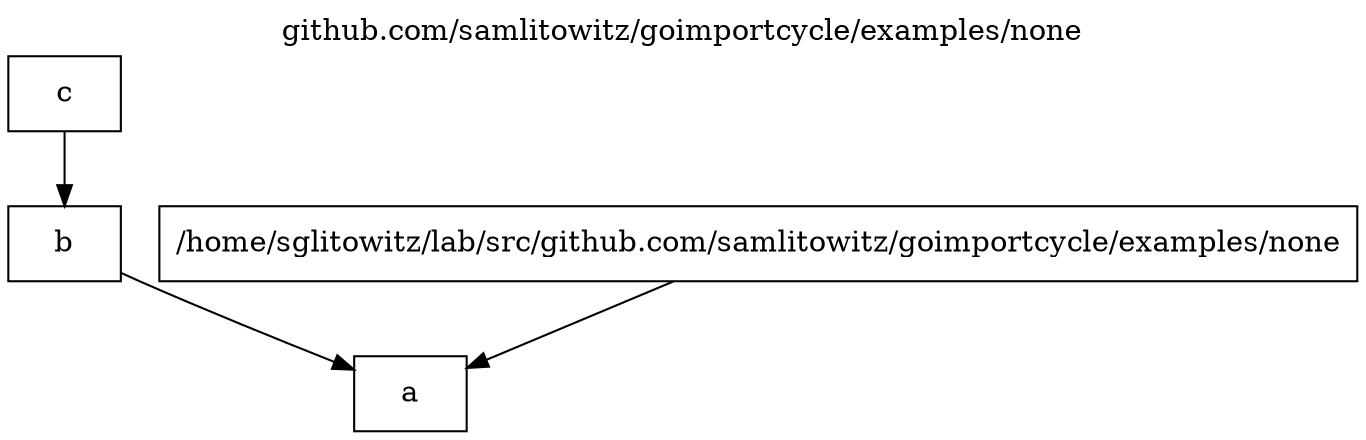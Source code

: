 
digraph {
	labelloc="t";
	label="github.com/samlitowitz/goimportcycle/examples/none";
	rankdir="TB";
	node [shape="rect"];

	pkg_c [label="c", style="filled", fontcolor="#000000", fillcolor="#ffffff"];
	pkg_main [label="/home/sglitowitz/lab/src/github.com/samlitowitz/goimportcycle/examples/none", style="filled", fontcolor="#000000", fillcolor="#ffffff"];
	pkg_a [label="a", style="filled", fontcolor="#000000", fillcolor="#ffffff"];
	pkg_b [label="b", style="filled", fontcolor="#000000", fillcolor="#ffffff"];
	pkg_c -> pkg_b [color="#000000"];
	pkg_main -> pkg_a [color="#000000"];
	pkg_b -> pkg_a [color="#000000"];
}
